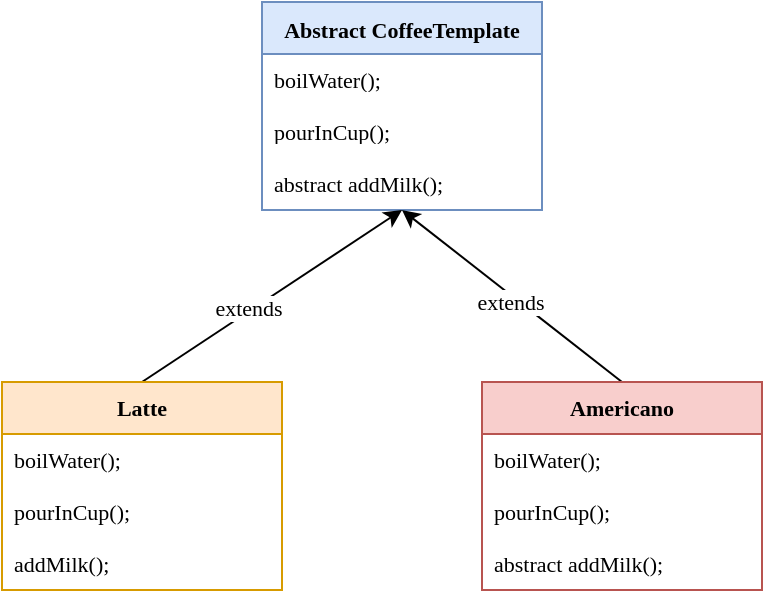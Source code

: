 <mxfile version="26.0.14">
  <diagram name="第 1 页" id="752u-f7Yjkx3OtLUOCj3">
    <mxGraphModel dx="658" dy="434" grid="1" gridSize="10" guides="1" tooltips="1" connect="1" arrows="1" fold="1" page="1" pageScale="1" pageWidth="827" pageHeight="1169" math="0" shadow="0">
      <root>
        <mxCell id="0" />
        <mxCell id="1" parent="0" />
        <mxCell id="rI_YomH8ywqovsCWZQNp-4" value="&lt;p style=&quot;margin: 0px; font-variant-numeric: normal; font-variant-east-asian: normal; font-variant-alternates: normal; font-size-adjust: none; font-kerning: auto; font-optical-sizing: auto; font-feature-settings: normal; font-variation-settings: normal; font-variant-position: normal; font-variant-emoji: normal; font-stretch: normal; line-height: normal; text-align: start;&quot; class=&quot;p1&quot;&gt;&lt;b&gt;Abstract CoffeeTemplate&lt;/b&gt;&lt;/p&gt;" style="swimlane;fontStyle=0;childLayout=stackLayout;horizontal=1;startSize=26;fillColor=#dae8fc;horizontalStack=0;resizeParent=1;resizeParentMax=0;resizeLast=0;collapsible=1;marginBottom=0;whiteSpace=wrap;html=1;fontFamily=Times New Roman;strokeColor=#6c8ebf;fontSize=11;" vertex="1" parent="1">
          <mxGeometry x="290" y="200" width="140" height="104" as="geometry" />
        </mxCell>
        <mxCell id="rI_YomH8ywqovsCWZQNp-5" value="&lt;p style=&quot;margin: 0px; font-variant-numeric: normal; font-variant-east-asian: normal; font-variant-alternates: normal; font-size-adjust: none; font-kerning: auto; font-optical-sizing: auto; font-feature-settings: normal; font-variation-settings: normal; font-variant-position: normal; font-variant-emoji: normal; font-stretch: normal; line-height: normal;&quot; class=&quot;p1&quot;&gt;boilWater();&lt;/p&gt;" style="text;strokeColor=none;fillColor=none;align=left;verticalAlign=top;spacingLeft=4;spacingRight=4;overflow=hidden;rotatable=0;points=[[0,0.5],[1,0.5]];portConstraint=eastwest;whiteSpace=wrap;html=1;fontColor=default;fontFamily=Times New Roman;fontSize=11;" vertex="1" parent="rI_YomH8ywqovsCWZQNp-4">
          <mxGeometry y="26" width="140" height="26" as="geometry" />
        </mxCell>
        <mxCell id="rI_YomH8ywqovsCWZQNp-6" value="&lt;p style=&quot;margin: 0px; font-variant-numeric: normal; font-variant-east-asian: normal; font-variant-alternates: normal; font-size-adjust: none; font-kerning: auto; font-optical-sizing: auto; font-feature-settings: normal; font-variation-settings: normal; font-variant-position: normal; font-variant-emoji: normal; font-stretch: normal; line-height: normal;&quot; class=&quot;p1&quot;&gt;pourInCup();&lt;/p&gt;" style="text;strokeColor=none;fillColor=none;align=left;verticalAlign=top;spacingLeft=4;spacingRight=4;overflow=hidden;rotatable=0;points=[[0,0.5],[1,0.5]];portConstraint=eastwest;whiteSpace=wrap;html=1;fontColor=default;fontFamily=Times New Roman;fontSize=11;" vertex="1" parent="rI_YomH8ywqovsCWZQNp-4">
          <mxGeometry y="52" width="140" height="26" as="geometry" />
        </mxCell>
        <mxCell id="rI_YomH8ywqovsCWZQNp-7" value="abstract addMilk();" style="text;strokeColor=none;fillColor=none;align=left;verticalAlign=top;spacingLeft=4;spacingRight=4;overflow=hidden;rotatable=0;points=[[0,0.5],[1,0.5]];portConstraint=eastwest;whiteSpace=wrap;html=1;fontColor=default;fontFamily=Times New Roman;fontSize=11;" vertex="1" parent="rI_YomH8ywqovsCWZQNp-4">
          <mxGeometry y="78" width="140" height="26" as="geometry" />
        </mxCell>
        <mxCell id="rI_YomH8ywqovsCWZQNp-16" style="rounded=0;orthogonalLoop=1;jettySize=auto;html=1;entryX=0.5;entryY=1;entryDx=0;entryDy=0;exitX=0.5;exitY=0;exitDx=0;exitDy=0;fontColor=default;fontFamily=Times New Roman;fontSize=11;" edge="1" parent="1" source="rI_YomH8ywqovsCWZQNp-8" target="rI_YomH8ywqovsCWZQNp-4">
          <mxGeometry relative="1" as="geometry" />
        </mxCell>
        <mxCell id="rI_YomH8ywqovsCWZQNp-19" value="extends" style="edgeLabel;html=1;align=center;verticalAlign=middle;resizable=0;points=[];fontFamily=Times New Roman;" vertex="1" connectable="0" parent="rI_YomH8ywqovsCWZQNp-16">
          <mxGeometry x="-0.163" y="2" relative="1" as="geometry">
            <mxPoint as="offset" />
          </mxGeometry>
        </mxCell>
        <mxCell id="rI_YomH8ywqovsCWZQNp-8" value="&lt;b&gt;Latte&lt;/b&gt;" style="swimlane;fontStyle=0;childLayout=stackLayout;horizontal=1;startSize=26;fillColor=#ffe6cc;horizontalStack=0;resizeParent=1;resizeParentMax=0;resizeLast=0;collapsible=1;marginBottom=0;whiteSpace=wrap;html=1;fontFamily=Times New Roman;strokeColor=#d79b00;fontSize=11;" vertex="1" parent="1">
          <mxGeometry x="160" y="390" width="140" height="104" as="geometry" />
        </mxCell>
        <mxCell id="rI_YomH8ywqovsCWZQNp-9" value="boilWater();" style="text;strokeColor=none;fillColor=none;align=left;verticalAlign=top;spacingLeft=4;spacingRight=4;overflow=hidden;rotatable=0;points=[[0,0.5],[1,0.5]];portConstraint=eastwest;whiteSpace=wrap;html=1;fontColor=default;fontFamily=Times New Roman;fontSize=11;" vertex="1" parent="rI_YomH8ywqovsCWZQNp-8">
          <mxGeometry y="26" width="140" height="26" as="geometry" />
        </mxCell>
        <mxCell id="rI_YomH8ywqovsCWZQNp-10" value="pourInCup();" style="text;strokeColor=none;fillColor=none;align=left;verticalAlign=top;spacingLeft=4;spacingRight=4;overflow=hidden;rotatable=0;points=[[0,0.5],[1,0.5]];portConstraint=eastwest;whiteSpace=wrap;html=1;fontColor=default;fontFamily=Times New Roman;fontSize=11;" vertex="1" parent="rI_YomH8ywqovsCWZQNp-8">
          <mxGeometry y="52" width="140" height="26" as="geometry" />
        </mxCell>
        <mxCell id="rI_YomH8ywqovsCWZQNp-11" value="addMilk();" style="text;strokeColor=none;fillColor=none;align=left;verticalAlign=top;spacingLeft=4;spacingRight=4;overflow=hidden;rotatable=0;points=[[0,0.5],[1,0.5]];portConstraint=eastwest;whiteSpace=wrap;html=1;fontColor=default;fontFamily=Times New Roman;fontSize=11;" vertex="1" parent="rI_YomH8ywqovsCWZQNp-8">
          <mxGeometry y="78" width="140" height="26" as="geometry" />
        </mxCell>
        <mxCell id="rI_YomH8ywqovsCWZQNp-17" style="rounded=0;orthogonalLoop=1;jettySize=auto;html=1;entryX=0.5;entryY=1;entryDx=0;entryDy=0;exitX=0.5;exitY=0;exitDx=0;exitDy=0;fontColor=default;fontFamily=Times New Roman;fontSize=11;" edge="1" parent="1" source="rI_YomH8ywqovsCWZQNp-12" target="rI_YomH8ywqovsCWZQNp-4">
          <mxGeometry relative="1" as="geometry">
            <mxPoint x="360" y="310" as="targetPoint" />
          </mxGeometry>
        </mxCell>
        <mxCell id="rI_YomH8ywqovsCWZQNp-20" value="extends" style="edgeLabel;html=1;align=center;verticalAlign=middle;resizable=0;points=[];fontFamily=Times New Roman;" vertex="1" connectable="0" parent="rI_YomH8ywqovsCWZQNp-17">
          <mxGeometry x="0.209" y="-1" relative="1" as="geometry">
            <mxPoint x="10" y="13" as="offset" />
          </mxGeometry>
        </mxCell>
        <mxCell id="rI_YomH8ywqovsCWZQNp-12" value="&lt;b&gt;Americano&lt;/b&gt;" style="swimlane;fontStyle=0;childLayout=stackLayout;horizontal=1;startSize=26;fillColor=#f8cecc;horizontalStack=0;resizeParent=1;resizeParentMax=0;resizeLast=0;collapsible=1;marginBottom=0;whiteSpace=wrap;html=1;fontFamily=Times New Roman;strokeColor=#b85450;fontSize=11;" vertex="1" parent="1">
          <mxGeometry x="400" y="390" width="140" height="104" as="geometry" />
        </mxCell>
        <mxCell id="rI_YomH8ywqovsCWZQNp-13" value="boilWater();" style="text;strokeColor=none;fillColor=none;align=left;verticalAlign=top;spacingLeft=4;spacingRight=4;overflow=hidden;rotatable=0;points=[[0,0.5],[1,0.5]];portConstraint=eastwest;whiteSpace=wrap;html=1;fontColor=default;fontFamily=Times New Roman;fontSize=11;" vertex="1" parent="rI_YomH8ywqovsCWZQNp-12">
          <mxGeometry y="26" width="140" height="26" as="geometry" />
        </mxCell>
        <mxCell id="rI_YomH8ywqovsCWZQNp-14" value="pourInCup();" style="text;strokeColor=none;fillColor=none;align=left;verticalAlign=top;spacingLeft=4;spacingRight=4;overflow=hidden;rotatable=0;points=[[0,0.5],[1,0.5]];portConstraint=eastwest;whiteSpace=wrap;html=1;fontColor=default;fontFamily=Times New Roman;fontSize=11;" vertex="1" parent="rI_YomH8ywqovsCWZQNp-12">
          <mxGeometry y="52" width="140" height="26" as="geometry" />
        </mxCell>
        <mxCell id="rI_YomH8ywqovsCWZQNp-15" value="abstract addMilk();" style="text;strokeColor=none;fillColor=none;align=left;verticalAlign=top;spacingLeft=4;spacingRight=4;overflow=hidden;rotatable=0;points=[[0,0.5],[1,0.5]];portConstraint=eastwest;whiteSpace=wrap;html=1;fontColor=default;fontFamily=Times New Roman;fontSize=11;" vertex="1" parent="rI_YomH8ywqovsCWZQNp-12">
          <mxGeometry y="78" width="140" height="26" as="geometry" />
        </mxCell>
      </root>
    </mxGraphModel>
  </diagram>
</mxfile>

